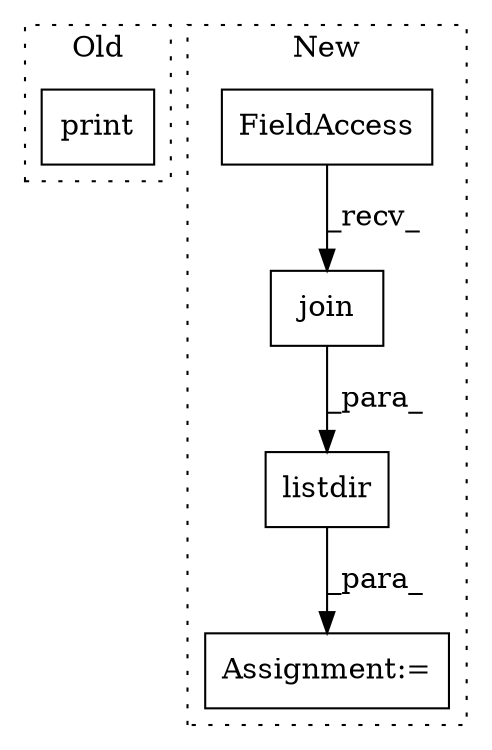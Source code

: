 digraph G {
subgraph cluster0 {
1 [label="print" a="32" s="3761,3815" l="6,1" shape="box"];
label = "Old";
style="dotted";
}
subgraph cluster1 {
2 [label="listdir" a="32" s="4200,4253" l="8,1" shape="box"];
3 [label="Assignment:=" a="7" s="4196" l="1" shape="box"];
4 [label="join" a="32" s="4216,4252" l="5,1" shape="box"];
5 [label="FieldAccess" a="22" s="4208" l="7" shape="box"];
label = "New";
style="dotted";
}
2 -> 3 [label="_para_"];
4 -> 2 [label="_para_"];
5 -> 4 [label="_recv_"];
}